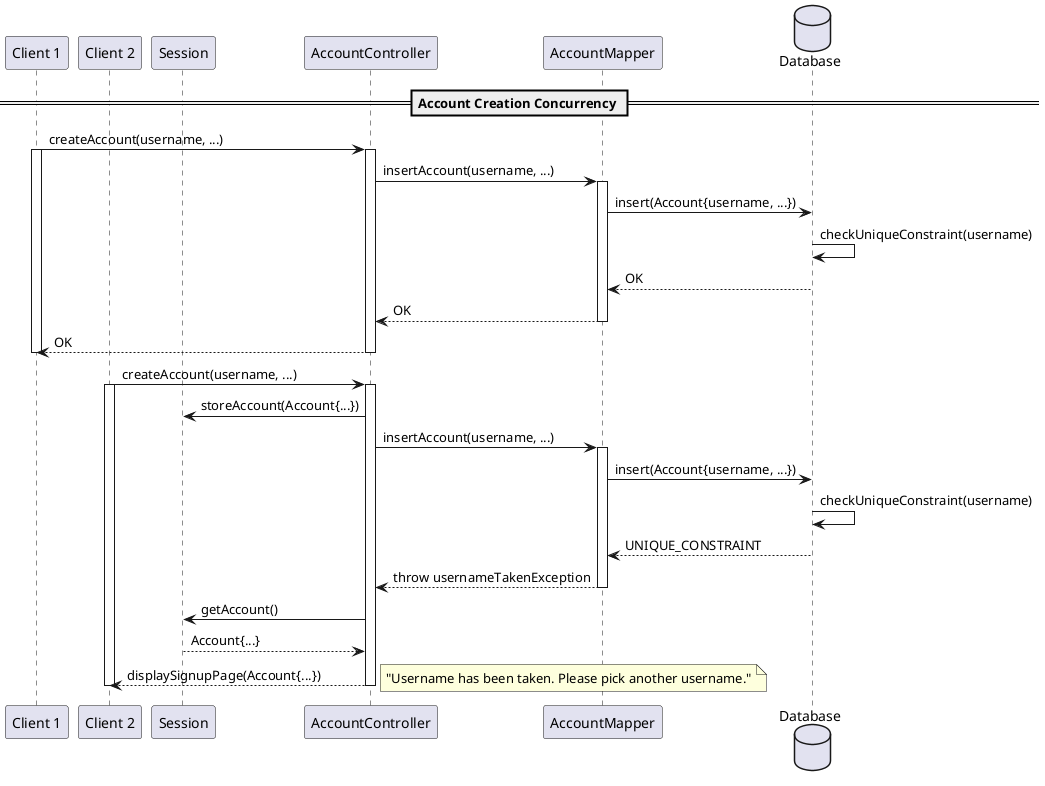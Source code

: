 @startuml
'https://plantuml.com/sequence-diagram

participant "Client 1" as U1
participant "Client 2" as U2
participant "Session" as SS
participant "AccountController" as VRC
participant "AccountMapper" as AM
database "Database" as DB

== Account Creation Concurrency ==
U1 -> VRC : createAccount(username, ...)
activate U1
activate VRC
VRC -> AM : insertAccount(username, ...)
activate AM
AM -> DB: insert(Account{username, ...})
DB -> DB: checkUniqueConstraint(username)
DB --> AM: OK
AM --> VRC: OK
deactivate AM
VRC --> U1: OK
deactivate VRC
deactivate U1

U2 -> VRC : createAccount(username, ...)
activate U2
activate VRC
VRC -> SS: storeAccount(Account{...})
VRC -> AM : insertAccount(username, ...)
activate AM
AM -> DB: insert(Account{username, ...})
DB -> DB: checkUniqueConstraint(username)
DB --> AM: UNIQUE_CONSTRAINT
AM --> VRC: throw usernameTakenException
deactivate AM
VRC -> SS: getAccount()
SS --> VRC: Account{...}
VRC --> U2: displaySignupPage(Account{...})
Note right: "Username has been taken. Please pick another username."
deactivate VRC
deactivate U2


@enduml
